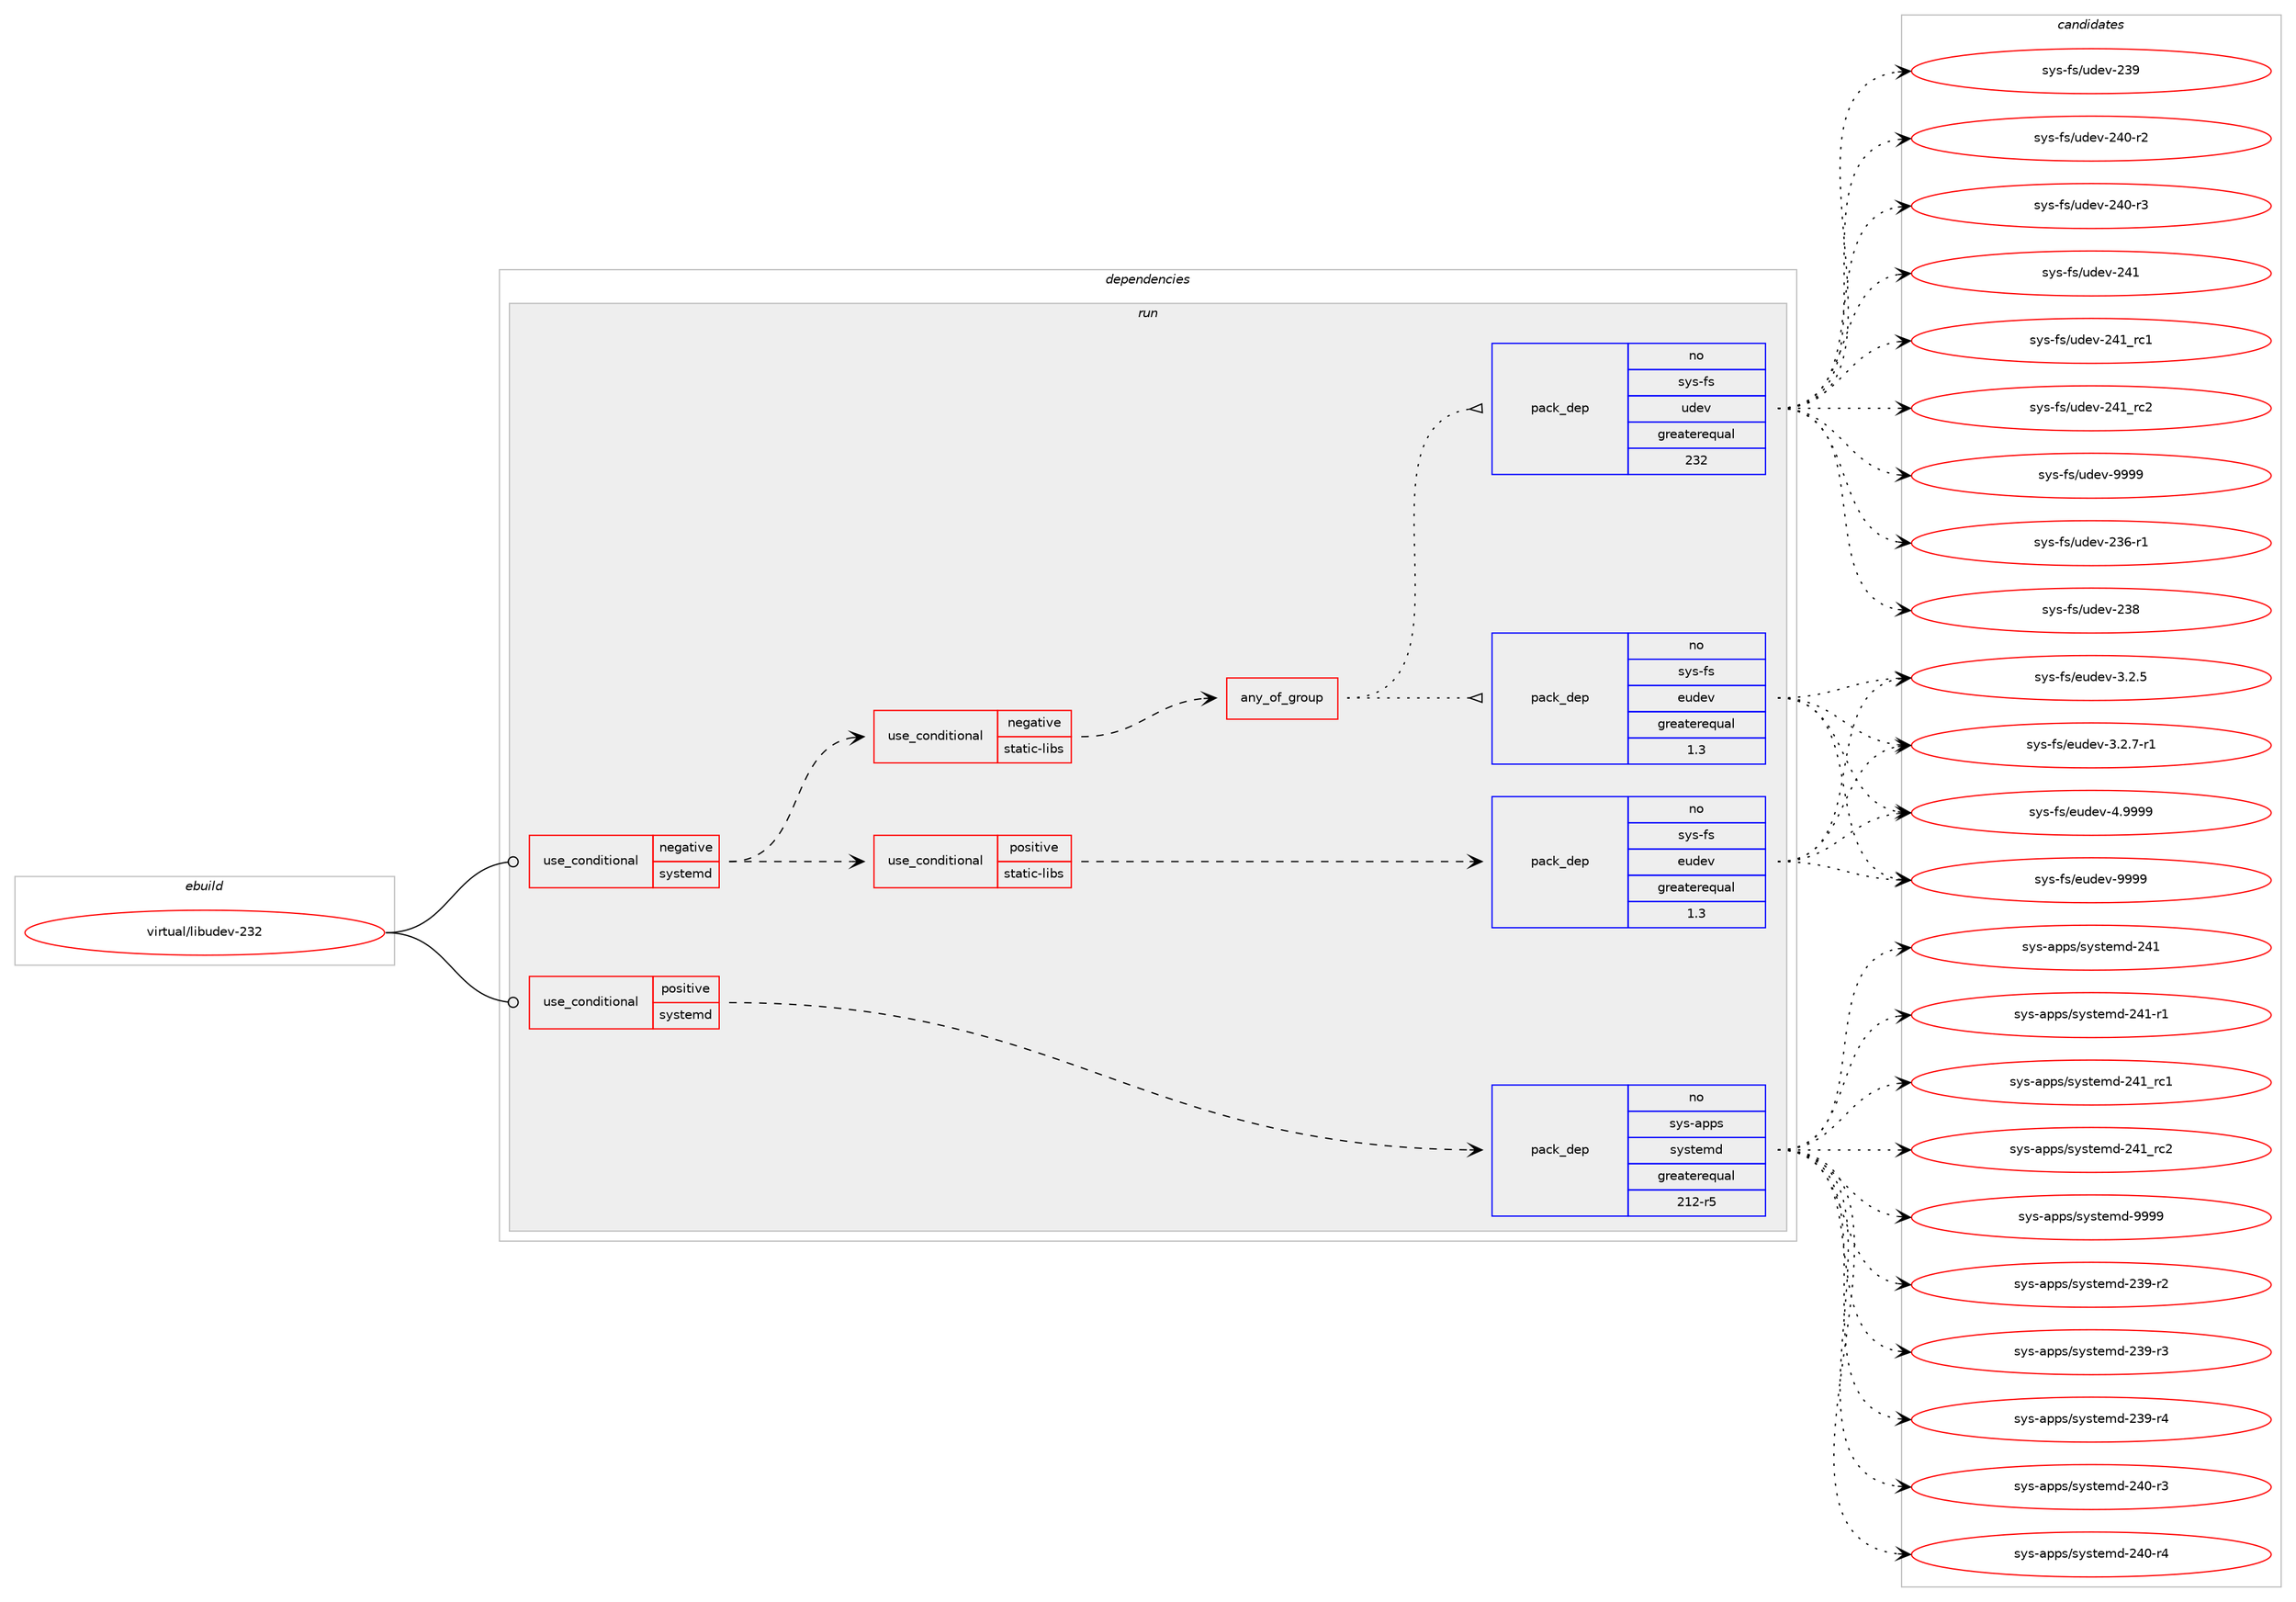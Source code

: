 digraph prolog {

# *************
# Graph options
# *************

newrank=true;
concentrate=true;
compound=true;
graph [rankdir=LR,fontname=Helvetica,fontsize=10,ranksep=1.5];#, ranksep=2.5, nodesep=0.2];
edge  [arrowhead=vee];
node  [fontname=Helvetica,fontsize=10];

# **********
# The ebuild
# **********

subgraph cluster_leftcol {
color=gray;
rank=same;
label=<<i>ebuild</i>>;
id [label="virtual/libudev-232", color=red, width=4, href="../virtual/libudev-232.svg"];
}

# ****************
# The dependencies
# ****************

subgraph cluster_midcol {
color=gray;
label=<<i>dependencies</i>>;
subgraph cluster_compile {
fillcolor="#eeeeee";
style=filled;
label=<<i>compile</i>>;
}
subgraph cluster_compileandrun {
fillcolor="#eeeeee";
style=filled;
label=<<i>compile and run</i>>;
}
subgraph cluster_run {
fillcolor="#eeeeee";
style=filled;
label=<<i>run</i>>;
subgraph cond462610 {
dependency1741323 [label=<<TABLE BORDER="0" CELLBORDER="1" CELLSPACING="0" CELLPADDING="4"><TR><TD ROWSPAN="3" CELLPADDING="10">use_conditional</TD></TR><TR><TD>negative</TD></TR><TR><TD>systemd</TD></TR></TABLE>>, shape=none, color=red];
subgraph cond462611 {
dependency1741324 [label=<<TABLE BORDER="0" CELLBORDER="1" CELLSPACING="0" CELLPADDING="4"><TR><TD ROWSPAN="3" CELLPADDING="10">use_conditional</TD></TR><TR><TD>positive</TD></TR><TR><TD>static-libs</TD></TR></TABLE>>, shape=none, color=red];
subgraph pack1249858 {
dependency1741325 [label=<<TABLE BORDER="0" CELLBORDER="1" CELLSPACING="0" CELLPADDING="4" WIDTH="220"><TR><TD ROWSPAN="6" CELLPADDING="30">pack_dep</TD></TR><TR><TD WIDTH="110">no</TD></TR><TR><TD>sys-fs</TD></TR><TR><TD>eudev</TD></TR><TR><TD>greaterequal</TD></TR><TR><TD>1.3</TD></TR></TABLE>>, shape=none, color=blue];
}
dependency1741324:e -> dependency1741325:w [weight=20,style="dashed",arrowhead="vee"];
}
dependency1741323:e -> dependency1741324:w [weight=20,style="dashed",arrowhead="vee"];
subgraph cond462612 {
dependency1741326 [label=<<TABLE BORDER="0" CELLBORDER="1" CELLSPACING="0" CELLPADDING="4"><TR><TD ROWSPAN="3" CELLPADDING="10">use_conditional</TD></TR><TR><TD>negative</TD></TR><TR><TD>static-libs</TD></TR></TABLE>>, shape=none, color=red];
subgraph any27863 {
dependency1741327 [label=<<TABLE BORDER="0" CELLBORDER="1" CELLSPACING="0" CELLPADDING="4"><TR><TD CELLPADDING="10">any_of_group</TD></TR></TABLE>>, shape=none, color=red];subgraph pack1249859 {
dependency1741328 [label=<<TABLE BORDER="0" CELLBORDER="1" CELLSPACING="0" CELLPADDING="4" WIDTH="220"><TR><TD ROWSPAN="6" CELLPADDING="30">pack_dep</TD></TR><TR><TD WIDTH="110">no</TD></TR><TR><TD>sys-fs</TD></TR><TR><TD>eudev</TD></TR><TR><TD>greaterequal</TD></TR><TR><TD>1.3</TD></TR></TABLE>>, shape=none, color=blue];
}
dependency1741327:e -> dependency1741328:w [weight=20,style="dotted",arrowhead="oinv"];
subgraph pack1249860 {
dependency1741329 [label=<<TABLE BORDER="0" CELLBORDER="1" CELLSPACING="0" CELLPADDING="4" WIDTH="220"><TR><TD ROWSPAN="6" CELLPADDING="30">pack_dep</TD></TR><TR><TD WIDTH="110">no</TD></TR><TR><TD>sys-fs</TD></TR><TR><TD>udev</TD></TR><TR><TD>greaterequal</TD></TR><TR><TD>232</TD></TR></TABLE>>, shape=none, color=blue];
}
dependency1741327:e -> dependency1741329:w [weight=20,style="dotted",arrowhead="oinv"];
}
dependency1741326:e -> dependency1741327:w [weight=20,style="dashed",arrowhead="vee"];
}
dependency1741323:e -> dependency1741326:w [weight=20,style="dashed",arrowhead="vee"];
}
id:e -> dependency1741323:w [weight=20,style="solid",arrowhead="odot"];
subgraph cond462613 {
dependency1741330 [label=<<TABLE BORDER="0" CELLBORDER="1" CELLSPACING="0" CELLPADDING="4"><TR><TD ROWSPAN="3" CELLPADDING="10">use_conditional</TD></TR><TR><TD>positive</TD></TR><TR><TD>systemd</TD></TR></TABLE>>, shape=none, color=red];
subgraph pack1249861 {
dependency1741331 [label=<<TABLE BORDER="0" CELLBORDER="1" CELLSPACING="0" CELLPADDING="4" WIDTH="220"><TR><TD ROWSPAN="6" CELLPADDING="30">pack_dep</TD></TR><TR><TD WIDTH="110">no</TD></TR><TR><TD>sys-apps</TD></TR><TR><TD>systemd</TD></TR><TR><TD>greaterequal</TD></TR><TR><TD>212-r5</TD></TR></TABLE>>, shape=none, color=blue];
}
dependency1741330:e -> dependency1741331:w [weight=20,style="dashed",arrowhead="vee"];
}
id:e -> dependency1741330:w [weight=20,style="solid",arrowhead="odot"];
}
}

# **************
# The candidates
# **************

subgraph cluster_choices {
rank=same;
color=gray;
label=<<i>candidates</i>>;

subgraph choice1249858 {
color=black;
nodesep=1;
choice1151211154510211547101117100101118455146504653 [label="sys-fs/eudev-3.2.5", color=red, width=4,href="../sys-fs/eudev-3.2.5.svg"];
choice11512111545102115471011171001011184551465046554511449 [label="sys-fs/eudev-3.2.7-r1", color=red, width=4,href="../sys-fs/eudev-3.2.7-r1.svg"];
choice115121115451021154710111710010111845524657575757 [label="sys-fs/eudev-4.9999", color=red, width=4,href="../sys-fs/eudev-4.9999.svg"];
choice11512111545102115471011171001011184557575757 [label="sys-fs/eudev-9999", color=red, width=4,href="../sys-fs/eudev-9999.svg"];
dependency1741325:e -> choice1151211154510211547101117100101118455146504653:w [style=dotted,weight="100"];
dependency1741325:e -> choice11512111545102115471011171001011184551465046554511449:w [style=dotted,weight="100"];
dependency1741325:e -> choice115121115451021154710111710010111845524657575757:w [style=dotted,weight="100"];
dependency1741325:e -> choice11512111545102115471011171001011184557575757:w [style=dotted,weight="100"];
}
subgraph choice1249859 {
color=black;
nodesep=1;
choice1151211154510211547101117100101118455146504653 [label="sys-fs/eudev-3.2.5", color=red, width=4,href="../sys-fs/eudev-3.2.5.svg"];
choice11512111545102115471011171001011184551465046554511449 [label="sys-fs/eudev-3.2.7-r1", color=red, width=4,href="../sys-fs/eudev-3.2.7-r1.svg"];
choice115121115451021154710111710010111845524657575757 [label="sys-fs/eudev-4.9999", color=red, width=4,href="../sys-fs/eudev-4.9999.svg"];
choice11512111545102115471011171001011184557575757 [label="sys-fs/eudev-9999", color=red, width=4,href="../sys-fs/eudev-9999.svg"];
dependency1741328:e -> choice1151211154510211547101117100101118455146504653:w [style=dotted,weight="100"];
dependency1741328:e -> choice11512111545102115471011171001011184551465046554511449:w [style=dotted,weight="100"];
dependency1741328:e -> choice115121115451021154710111710010111845524657575757:w [style=dotted,weight="100"];
dependency1741328:e -> choice11512111545102115471011171001011184557575757:w [style=dotted,weight="100"];
}
subgraph choice1249860 {
color=black;
nodesep=1;
choice1151211154510211547117100101118455051544511449 [label="sys-fs/udev-236-r1", color=red, width=4,href="../sys-fs/udev-236-r1.svg"];
choice115121115451021154711710010111845505156 [label="sys-fs/udev-238", color=red, width=4,href="../sys-fs/udev-238.svg"];
choice115121115451021154711710010111845505157 [label="sys-fs/udev-239", color=red, width=4,href="../sys-fs/udev-239.svg"];
choice1151211154510211547117100101118455052484511450 [label="sys-fs/udev-240-r2", color=red, width=4,href="../sys-fs/udev-240-r2.svg"];
choice1151211154510211547117100101118455052484511451 [label="sys-fs/udev-240-r3", color=red, width=4,href="../sys-fs/udev-240-r3.svg"];
choice115121115451021154711710010111845505249 [label="sys-fs/udev-241", color=red, width=4,href="../sys-fs/udev-241.svg"];
choice115121115451021154711710010111845505249951149949 [label="sys-fs/udev-241_rc1", color=red, width=4,href="../sys-fs/udev-241_rc1.svg"];
choice115121115451021154711710010111845505249951149950 [label="sys-fs/udev-241_rc2", color=red, width=4,href="../sys-fs/udev-241_rc2.svg"];
choice11512111545102115471171001011184557575757 [label="sys-fs/udev-9999", color=red, width=4,href="../sys-fs/udev-9999.svg"];
dependency1741329:e -> choice1151211154510211547117100101118455051544511449:w [style=dotted,weight="100"];
dependency1741329:e -> choice115121115451021154711710010111845505156:w [style=dotted,weight="100"];
dependency1741329:e -> choice115121115451021154711710010111845505157:w [style=dotted,weight="100"];
dependency1741329:e -> choice1151211154510211547117100101118455052484511450:w [style=dotted,weight="100"];
dependency1741329:e -> choice1151211154510211547117100101118455052484511451:w [style=dotted,weight="100"];
dependency1741329:e -> choice115121115451021154711710010111845505249:w [style=dotted,weight="100"];
dependency1741329:e -> choice115121115451021154711710010111845505249951149949:w [style=dotted,weight="100"];
dependency1741329:e -> choice115121115451021154711710010111845505249951149950:w [style=dotted,weight="100"];
dependency1741329:e -> choice11512111545102115471171001011184557575757:w [style=dotted,weight="100"];
}
subgraph choice1249861 {
color=black;
nodesep=1;
choice115121115459711211211547115121115116101109100455051574511450 [label="sys-apps/systemd-239-r2", color=red, width=4,href="../sys-apps/systemd-239-r2.svg"];
choice115121115459711211211547115121115116101109100455051574511451 [label="sys-apps/systemd-239-r3", color=red, width=4,href="../sys-apps/systemd-239-r3.svg"];
choice115121115459711211211547115121115116101109100455051574511452 [label="sys-apps/systemd-239-r4", color=red, width=4,href="../sys-apps/systemd-239-r4.svg"];
choice115121115459711211211547115121115116101109100455052484511451 [label="sys-apps/systemd-240-r3", color=red, width=4,href="../sys-apps/systemd-240-r3.svg"];
choice115121115459711211211547115121115116101109100455052484511452 [label="sys-apps/systemd-240-r4", color=red, width=4,href="../sys-apps/systemd-240-r4.svg"];
choice11512111545971121121154711512111511610110910045505249 [label="sys-apps/systemd-241", color=red, width=4,href="../sys-apps/systemd-241.svg"];
choice115121115459711211211547115121115116101109100455052494511449 [label="sys-apps/systemd-241-r1", color=red, width=4,href="../sys-apps/systemd-241-r1.svg"];
choice11512111545971121121154711512111511610110910045505249951149949 [label="sys-apps/systemd-241_rc1", color=red, width=4,href="../sys-apps/systemd-241_rc1.svg"];
choice11512111545971121121154711512111511610110910045505249951149950 [label="sys-apps/systemd-241_rc2", color=red, width=4,href="../sys-apps/systemd-241_rc2.svg"];
choice1151211154597112112115471151211151161011091004557575757 [label="sys-apps/systemd-9999", color=red, width=4,href="../sys-apps/systemd-9999.svg"];
dependency1741331:e -> choice115121115459711211211547115121115116101109100455051574511450:w [style=dotted,weight="100"];
dependency1741331:e -> choice115121115459711211211547115121115116101109100455051574511451:w [style=dotted,weight="100"];
dependency1741331:e -> choice115121115459711211211547115121115116101109100455051574511452:w [style=dotted,weight="100"];
dependency1741331:e -> choice115121115459711211211547115121115116101109100455052484511451:w [style=dotted,weight="100"];
dependency1741331:e -> choice115121115459711211211547115121115116101109100455052484511452:w [style=dotted,weight="100"];
dependency1741331:e -> choice11512111545971121121154711512111511610110910045505249:w [style=dotted,weight="100"];
dependency1741331:e -> choice115121115459711211211547115121115116101109100455052494511449:w [style=dotted,weight="100"];
dependency1741331:e -> choice11512111545971121121154711512111511610110910045505249951149949:w [style=dotted,weight="100"];
dependency1741331:e -> choice11512111545971121121154711512111511610110910045505249951149950:w [style=dotted,weight="100"];
dependency1741331:e -> choice1151211154597112112115471151211151161011091004557575757:w [style=dotted,weight="100"];
}
}

}
